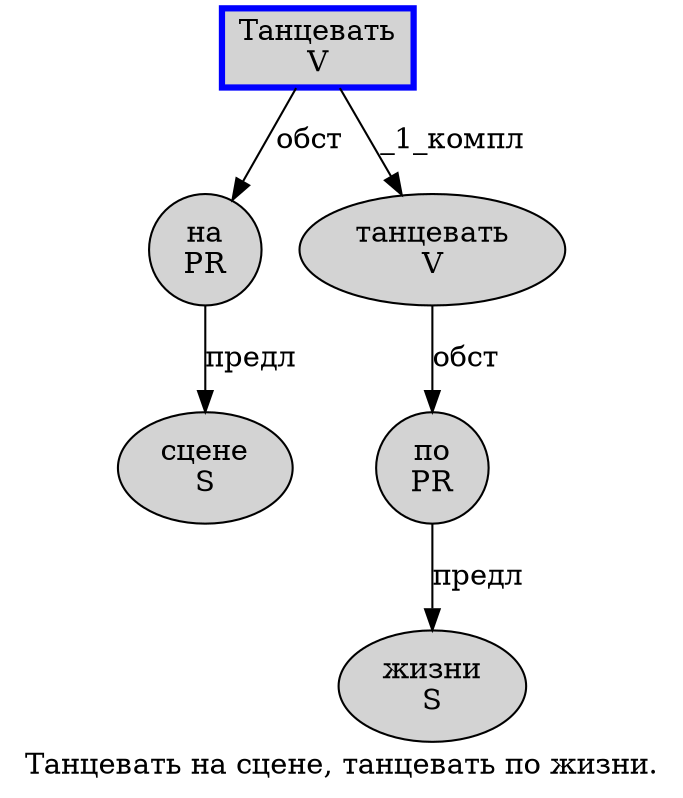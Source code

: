 digraph SENTENCE_870 {
	graph [label="Танцевать на сцене, танцевать по жизни."]
	node [style=filled]
		0 [label="Танцевать
V" color=blue fillcolor=lightgray penwidth=3 shape=box]
		1 [label="на
PR" color="" fillcolor=lightgray penwidth=1 shape=ellipse]
		2 [label="сцене
S" color="" fillcolor=lightgray penwidth=1 shape=ellipse]
		4 [label="танцевать
V" color="" fillcolor=lightgray penwidth=1 shape=ellipse]
		5 [label="по
PR" color="" fillcolor=lightgray penwidth=1 shape=ellipse]
		6 [label="жизни
S" color="" fillcolor=lightgray penwidth=1 shape=ellipse]
			5 -> 6 [label="предл"]
			0 -> 1 [label="обст"]
			0 -> 4 [label="_1_компл"]
			4 -> 5 [label="обст"]
			1 -> 2 [label="предл"]
}